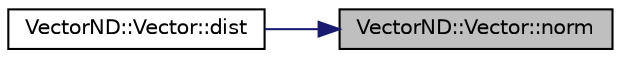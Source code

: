 digraph "VectorND::Vector::norm"
{
 // LATEX_PDF_SIZE
  edge [fontname="Helvetica",fontsize="10",labelfontname="Helvetica",labelfontsize="10"];
  node [fontname="Helvetica",fontsize="10",shape=record];
  rankdir="RL";
  Node1 [label="VectorND::Vector::norm",height=0.2,width=0.4,color="black", fillcolor="grey75", style="filled", fontcolor="black",tooltip="return the euclidean norm of a vector"];
  Node1 -> Node2 [dir="back",color="midnightblue",fontsize="10",style="solid",fontname="Helvetica"];
  Node2 [label="VectorND::Vector::dist",height=0.2,width=0.4,color="black", fillcolor="white", style="filled",URL="$classVectorND_1_1Vector.html#a4fbaa9c89faf0eb04e29211fa16caa66",tooltip="return the euclidean distance between 2 vectors a and b (static function)"];
}
